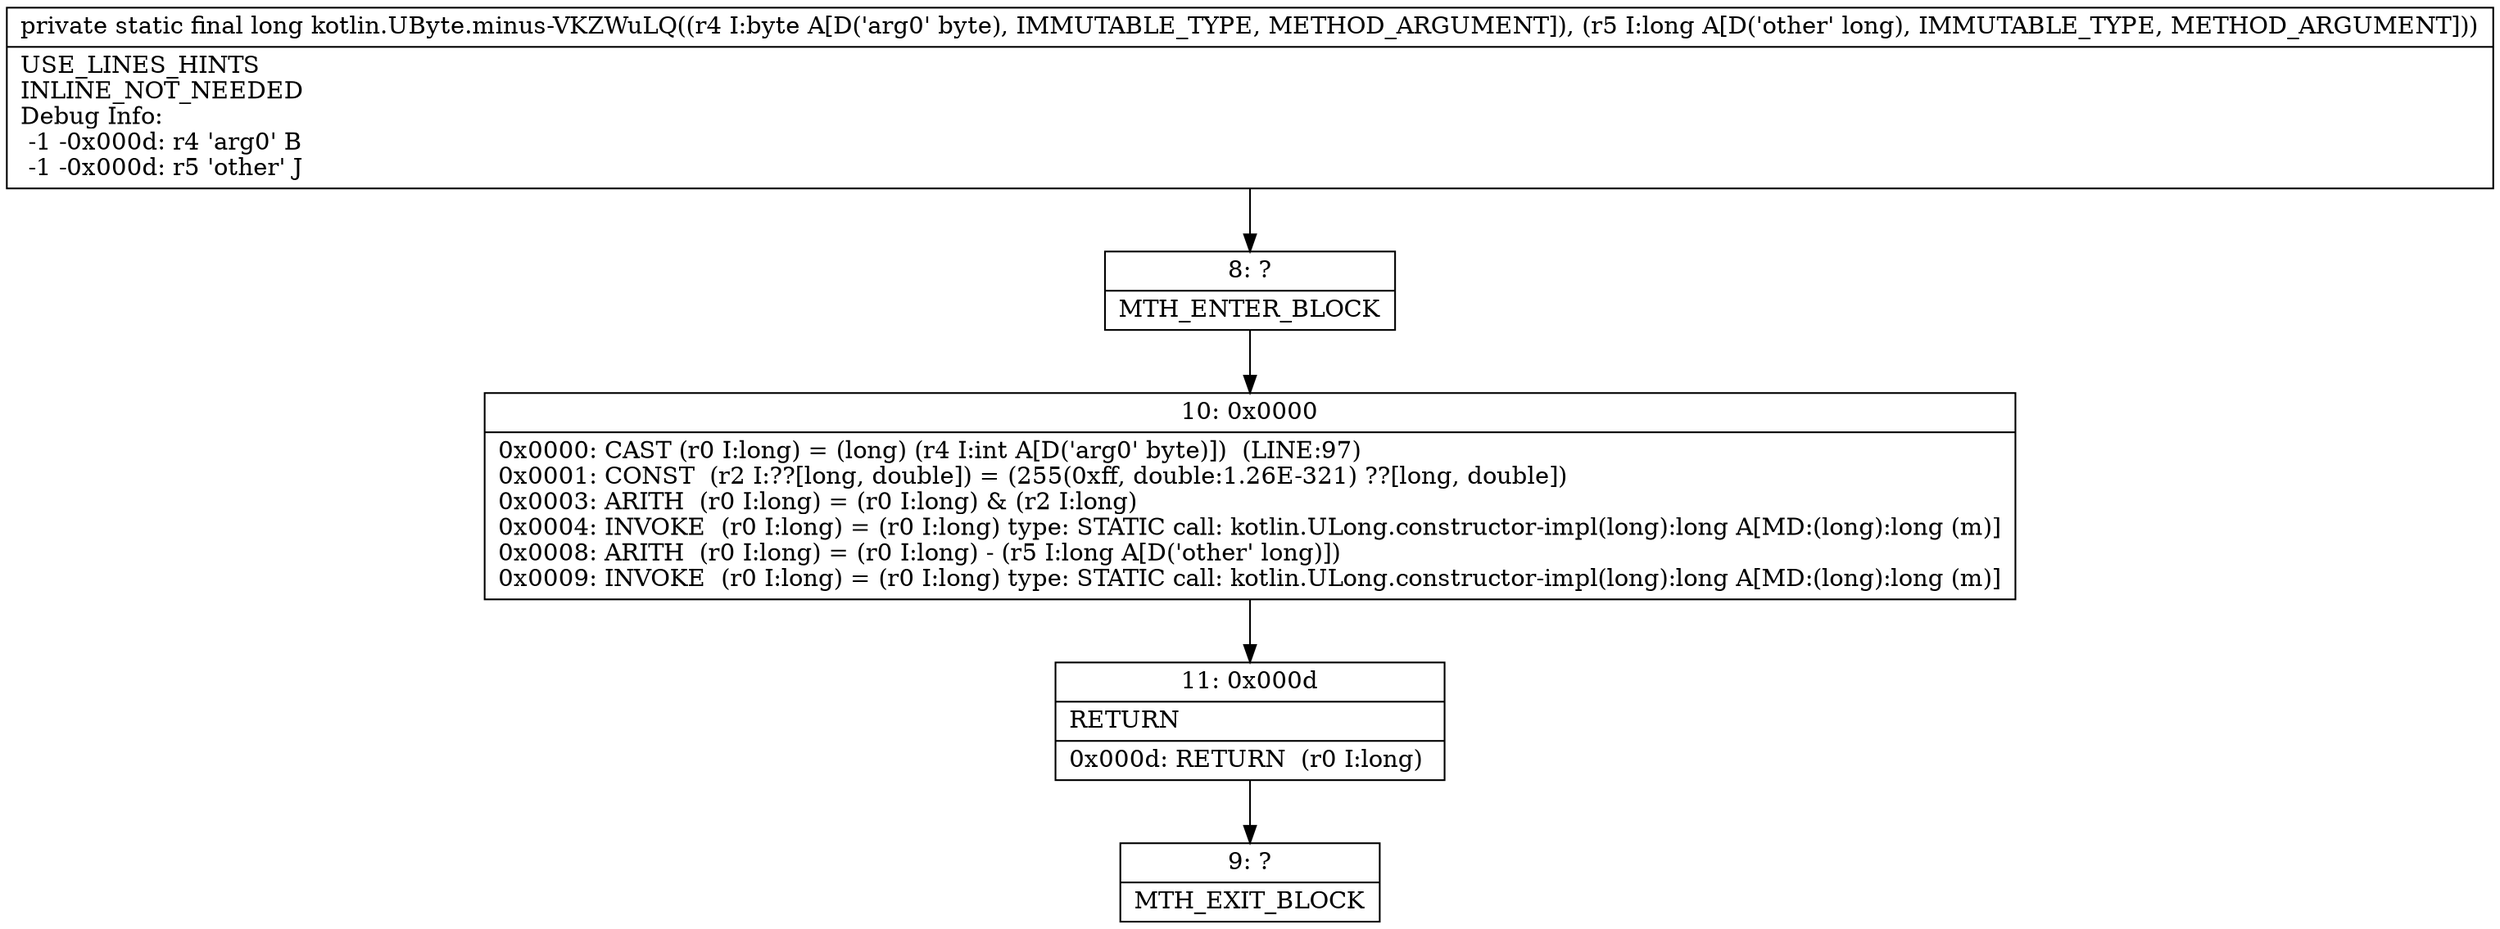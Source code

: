 digraph "CFG forkotlin.UByte.minus\-VKZWuLQ(BJ)J" {
Node_8 [shape=record,label="{8\:\ ?|MTH_ENTER_BLOCK\l}"];
Node_10 [shape=record,label="{10\:\ 0x0000|0x0000: CAST (r0 I:long) = (long) (r4 I:int A[D('arg0' byte)])  (LINE:97)\l0x0001: CONST  (r2 I:??[long, double]) = (255(0xff, double:1.26E\-321) ??[long, double]) \l0x0003: ARITH  (r0 I:long) = (r0 I:long) & (r2 I:long) \l0x0004: INVOKE  (r0 I:long) = (r0 I:long) type: STATIC call: kotlin.ULong.constructor\-impl(long):long A[MD:(long):long (m)]\l0x0008: ARITH  (r0 I:long) = (r0 I:long) \- (r5 I:long A[D('other' long)]) \l0x0009: INVOKE  (r0 I:long) = (r0 I:long) type: STATIC call: kotlin.ULong.constructor\-impl(long):long A[MD:(long):long (m)]\l}"];
Node_11 [shape=record,label="{11\:\ 0x000d|RETURN\l|0x000d: RETURN  (r0 I:long) \l}"];
Node_9 [shape=record,label="{9\:\ ?|MTH_EXIT_BLOCK\l}"];
MethodNode[shape=record,label="{private static final long kotlin.UByte.minus\-VKZWuLQ((r4 I:byte A[D('arg0' byte), IMMUTABLE_TYPE, METHOD_ARGUMENT]), (r5 I:long A[D('other' long), IMMUTABLE_TYPE, METHOD_ARGUMENT]))  | USE_LINES_HINTS\lINLINE_NOT_NEEDED\lDebug Info:\l  \-1 \-0x000d: r4 'arg0' B\l  \-1 \-0x000d: r5 'other' J\l}"];
MethodNode -> Node_8;Node_8 -> Node_10;
Node_10 -> Node_11;
Node_11 -> Node_9;
}

